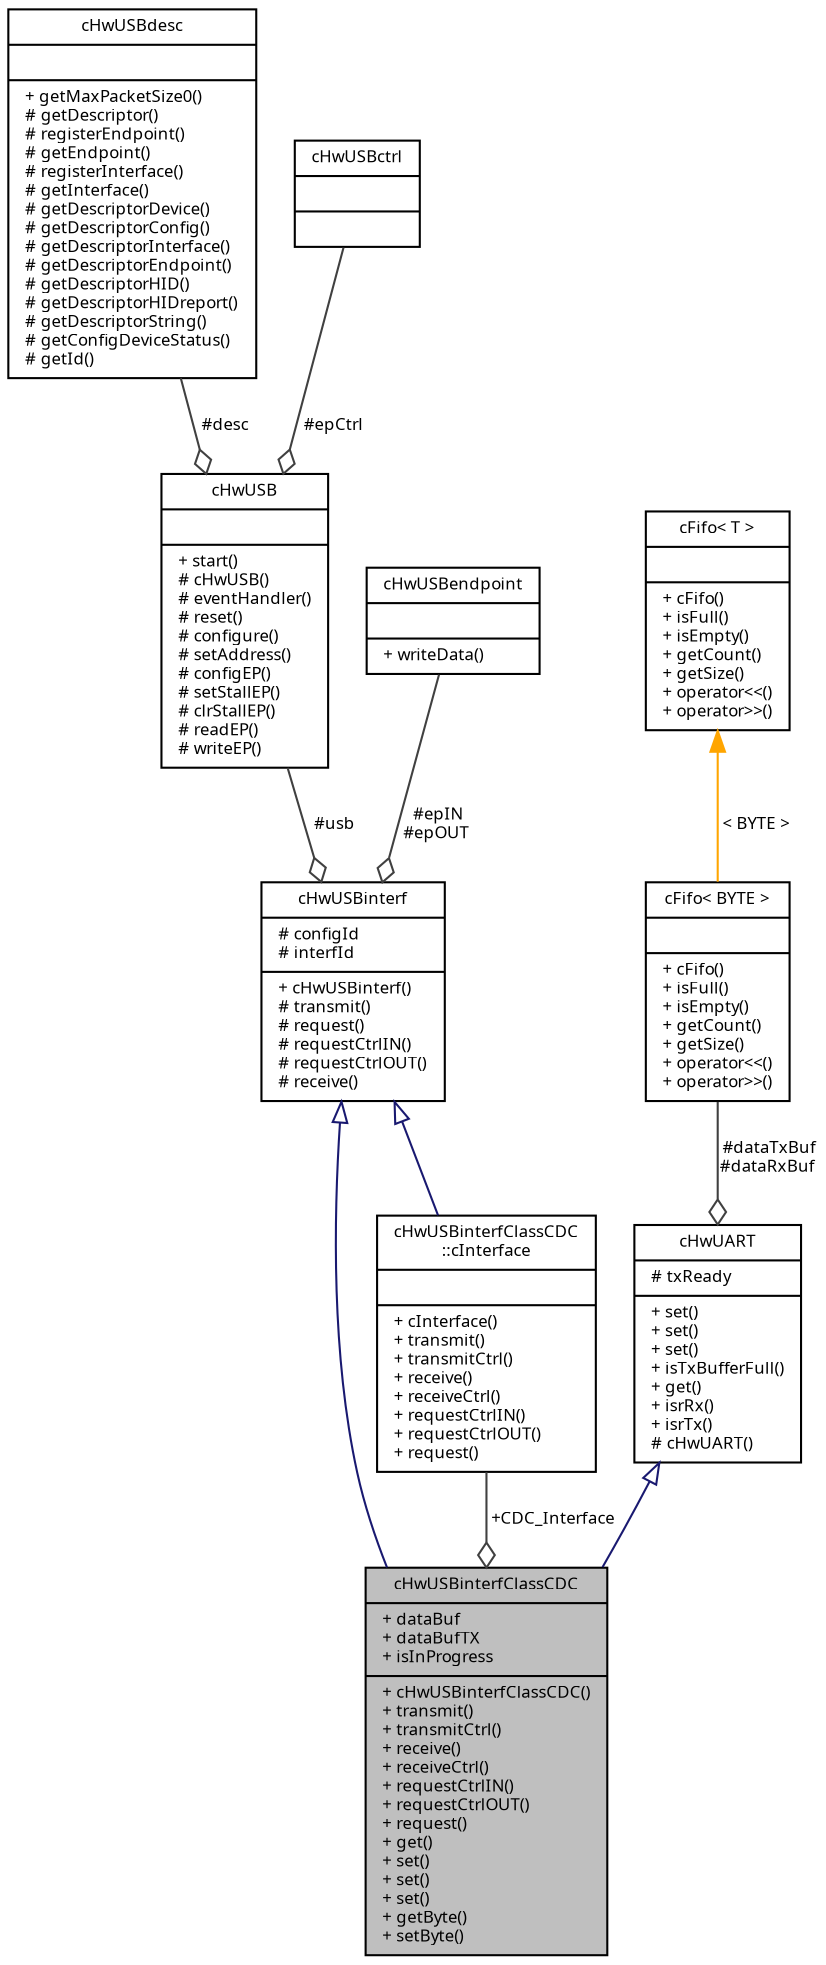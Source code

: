 digraph "cHwUSBinterfClassCDC"
{
  edge [fontname="Sans",fontsize="8",labelfontname="Sans",labelfontsize="8"];
  node [fontname="Sans",fontsize="8",shape=record];
  Node1 [label="{cHwUSBinterfClassCDC\n|+ dataBuf\l+ dataBufTX\l+ isInProgress\l|+ cHwUSBinterfClassCDC()\l+ transmit()\l+ transmitCtrl()\l+ receive()\l+ receiveCtrl()\l+ requestCtrlIN()\l+ requestCtrlOUT()\l+ request()\l+ get()\l+ set()\l+ set()\l+ set()\l+ getByte()\l+ setByte()\l}",height=0.2,width=0.4,color="black", fillcolor="grey75", style="filled", fontcolor="black"];
  Node2 -> Node1 [dir="back",color="midnightblue",fontsize="8",style="solid",arrowtail="onormal",fontname="Sans"];
  Node2 [label="{cHwUSBinterf\n|# configId\l# interfId\l|+ cHwUSBinterf()\l# transmit()\l# request()\l# requestCtrlIN()\l# requestCtrlOUT()\l# receive()\l}",height=0.2,width=0.4,color="black", fillcolor="white", style="filled",URL="$classc_hw_u_s_binterf.html"];
  Node3 -> Node2 [color="grey25",fontsize="8",style="solid",label=" #usb" ,arrowhead="odiamond",fontname="Sans"];
  Node3 [label="{cHwUSB\n||+ start()\l# cHwUSB()\l# eventHandler()\l# reset()\l# configure()\l# setAddress()\l# configEP()\l# setStallEP()\l# clrStallEP()\l# readEP()\l# writeEP()\l}",height=0.2,width=0.4,color="black", fillcolor="white", style="filled",URL="$classc_hw_u_s_b.html",tooltip="Abstract interface to USB hardware. "];
  Node4 -> Node3 [color="grey25",fontsize="8",style="solid",label=" #desc" ,arrowhead="odiamond",fontname="Sans"];
  Node4 [label="{cHwUSBdesc\n||+ getMaxPacketSize0()\l# getDescriptor()\l# registerEndpoint()\l# getEndpoint()\l# registerInterface()\l# getInterface()\l# getDescriptorDevice()\l# getDescriptorConfig()\l# getDescriptorInterface()\l# getDescriptorEndpoint()\l# getDescriptorHID()\l# getDescriptorHIDreport()\l# getDescriptorString()\l# getConfigDeviceStatus()\l# getId()\l}",height=0.2,width=0.4,color="black", fillcolor="white", style="filled",URL="$classc_hw_u_s_bdesc.html",tooltip="Abstract base class for USB descriptor. "];
  Node5 -> Node3 [color="grey25",fontsize="8",style="solid",label=" #epCtrl" ,arrowhead="odiamond",fontname="Sans"];
  Node5 [label="{cHwUSBctrl\n||}",height=0.2,width=0.4,color="black", fillcolor="white", style="filled",URL="$classc_hw_u_s_bctrl.html",tooltip="Control Endpoint (IN and OUT) "];
  Node6 -> Node2 [color="grey25",fontsize="8",style="solid",label=" #epIN\n#epOUT" ,arrowhead="odiamond",fontname="Sans"];
  Node6 [label="{cHwUSBendpoint\n||+ writeData()\l}",height=0.2,width=0.4,color="black", fillcolor="white", style="filled",URL="$classc_hw_u_s_bendpoint.html",tooltip="Endpoint. "];
  Node7 -> Node1 [dir="back",color="midnightblue",fontsize="8",style="solid",arrowtail="onormal",fontname="Sans"];
  Node7 [label="{cHwUART\n|# txReady\l|+ set()\l+ set()\l+ set()\l+ isTxBufferFull()\l+ get()\l+ isrRx()\l+ isrTx()\l# cHwUART()\l}",height=0.2,width=0.4,color="black", fillcolor="white", style="filled",URL="$classc_hw_u_a_r_t.html",tooltip="Abstract class supporting the UART hardware. "];
  Node8 -> Node7 [color="grey25",fontsize="8",style="solid",label=" #dataTxBuf\n#dataRxBuf" ,arrowhead="odiamond",fontname="Sans"];
  Node8 [label="{cFifo\< BYTE \>\n||+ cFifo()\l+ isFull()\l+ isEmpty()\l+ getCount()\l+ getSize()\l+ operator\<\<()\l+ operator\>\>()\l}",height=0.2,width=0.4,color="black", fillcolor="white", style="filled",URL="$classc_fifo.html"];
  Node9 -> Node8 [dir="back",color="orange",fontsize="8",style="solid",label=" \< BYTE \>" ,fontname="Sans"];
  Node9 [label="{cFifo\< T \>\n||+ cFifo()\l+ isFull()\l+ isEmpty()\l+ getCount()\l+ getSize()\l+ operator\<\<()\l+ operator\>\>()\l}",height=0.2,width=0.4,color="black", fillcolor="white", style="filled",URL="$classc_fifo.html",tooltip="First-In-First-Out memory. "];
  Node10 -> Node1 [color="grey25",fontsize="8",style="solid",label=" +CDC_Interface" ,arrowhead="odiamond",fontname="Sans"];
  Node10 [label="{cHwUSBinterfClassCDC\l::cInterface\n||+ cInterface()\l+ transmit()\l+ transmitCtrl()\l+ receive()\l+ receiveCtrl()\l+ requestCtrlIN()\l+ requestCtrlOUT()\l+ request()\l}",height=0.2,width=0.4,color="black", fillcolor="white", style="filled",URL="$classc_hw_u_s_binterf_class_c_d_c_1_1c_interface.html"];
  Node2 -> Node10 [dir="back",color="midnightblue",fontsize="8",style="solid",arrowtail="onormal",fontname="Sans"];
}
